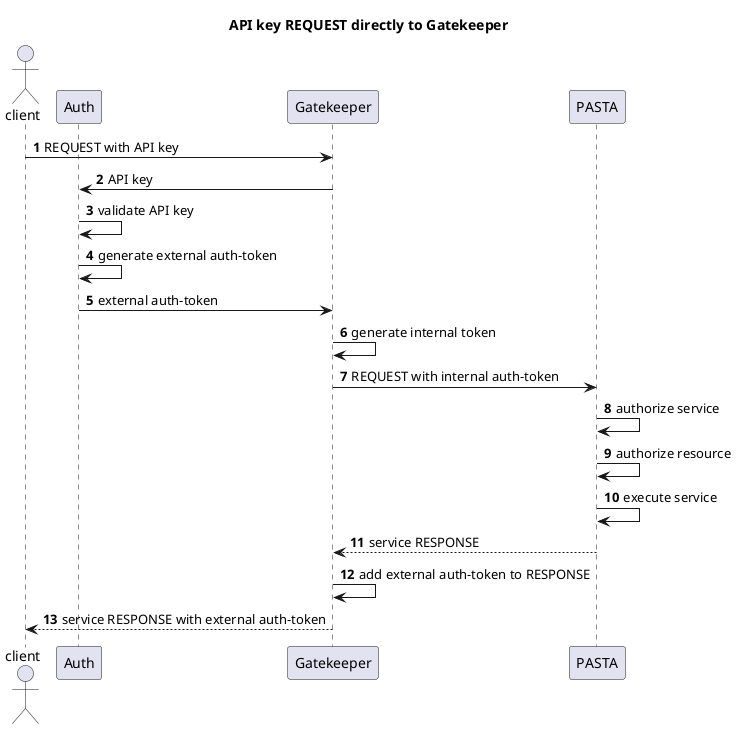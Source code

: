 @startuml
actor client
participant Auth
participant Gatekeeper
participant PASTA

title API key REQUEST directly to Gatekeeper

autonumber

client->Gatekeeper: REQUEST with API key
Gatekeeper->Auth: API key
Auth->Auth: validate API key
Auth->Auth: generate external auth-token
Auth->Gatekeeper: external auth-token
Gatekeeper->Gatekeeper: generate internal token
Gatekeeper->PASTA: REQUEST with internal auth-token
PASTA->PASTA: authorize service
PASTA->PASTA: authorize resource
PASTA->PASTA: execute service
Gatekeeper<--PASTA: service RESPONSE
Gatekeeper->Gatekeeper: add external auth-token to RESPONSE
client<--Gatekeeper: service RESPONSE with external auth-token

@enduml
